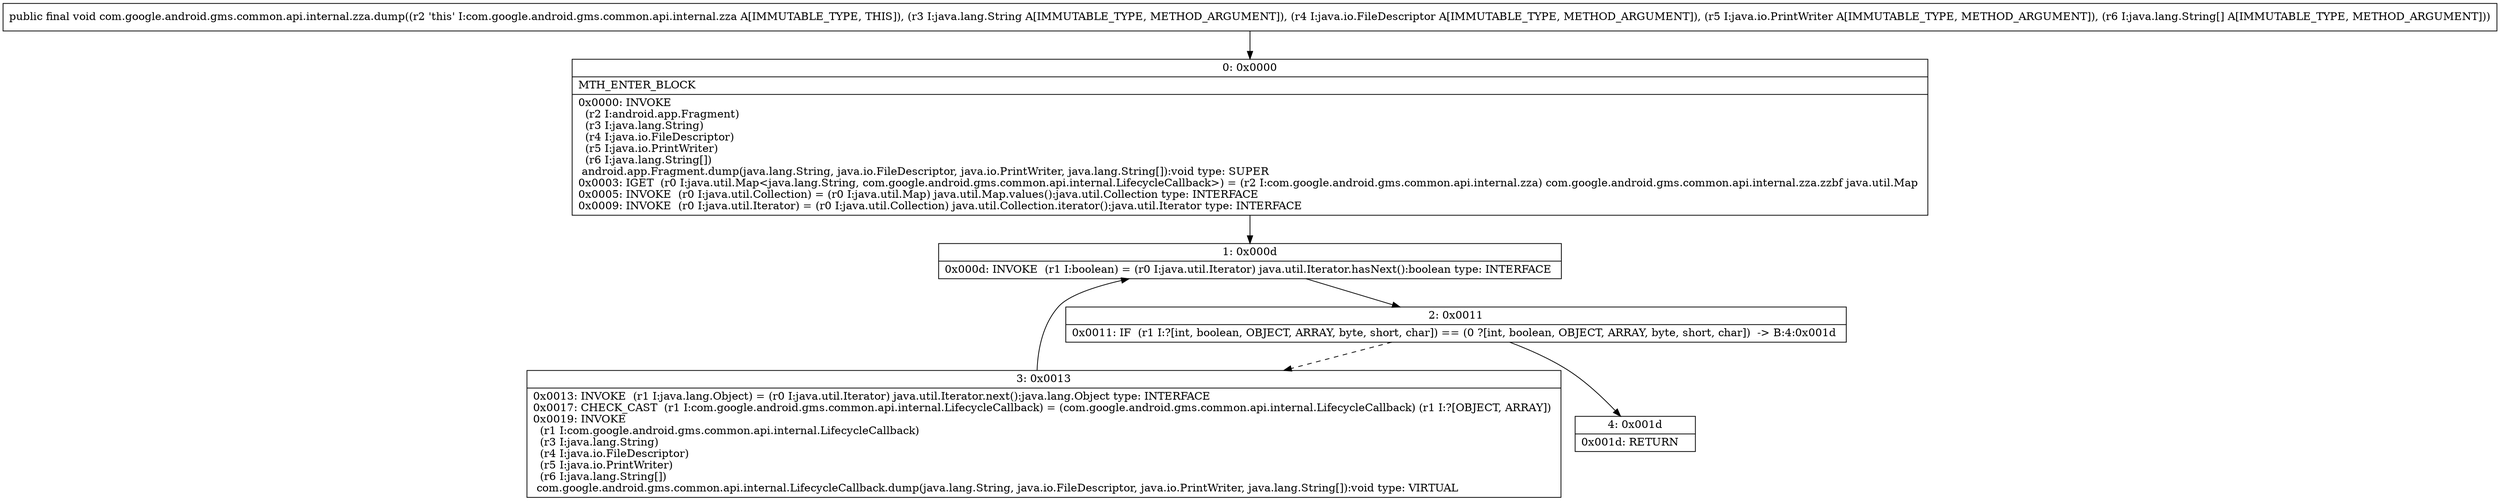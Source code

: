 digraph "CFG forcom.google.android.gms.common.api.internal.zza.dump(Ljava\/lang\/String;Ljava\/io\/FileDescriptor;Ljava\/io\/PrintWriter;[Ljava\/lang\/String;)V" {
Node_0 [shape=record,label="{0\:\ 0x0000|MTH_ENTER_BLOCK\l|0x0000: INVOKE  \l  (r2 I:android.app.Fragment)\l  (r3 I:java.lang.String)\l  (r4 I:java.io.FileDescriptor)\l  (r5 I:java.io.PrintWriter)\l  (r6 I:java.lang.String[])\l android.app.Fragment.dump(java.lang.String, java.io.FileDescriptor, java.io.PrintWriter, java.lang.String[]):void type: SUPER \l0x0003: IGET  (r0 I:java.util.Map\<java.lang.String, com.google.android.gms.common.api.internal.LifecycleCallback\>) = (r2 I:com.google.android.gms.common.api.internal.zza) com.google.android.gms.common.api.internal.zza.zzbf java.util.Map \l0x0005: INVOKE  (r0 I:java.util.Collection) = (r0 I:java.util.Map) java.util.Map.values():java.util.Collection type: INTERFACE \l0x0009: INVOKE  (r0 I:java.util.Iterator) = (r0 I:java.util.Collection) java.util.Collection.iterator():java.util.Iterator type: INTERFACE \l}"];
Node_1 [shape=record,label="{1\:\ 0x000d|0x000d: INVOKE  (r1 I:boolean) = (r0 I:java.util.Iterator) java.util.Iterator.hasNext():boolean type: INTERFACE \l}"];
Node_2 [shape=record,label="{2\:\ 0x0011|0x0011: IF  (r1 I:?[int, boolean, OBJECT, ARRAY, byte, short, char]) == (0 ?[int, boolean, OBJECT, ARRAY, byte, short, char])  \-\> B:4:0x001d \l}"];
Node_3 [shape=record,label="{3\:\ 0x0013|0x0013: INVOKE  (r1 I:java.lang.Object) = (r0 I:java.util.Iterator) java.util.Iterator.next():java.lang.Object type: INTERFACE \l0x0017: CHECK_CAST  (r1 I:com.google.android.gms.common.api.internal.LifecycleCallback) = (com.google.android.gms.common.api.internal.LifecycleCallback) (r1 I:?[OBJECT, ARRAY]) \l0x0019: INVOKE  \l  (r1 I:com.google.android.gms.common.api.internal.LifecycleCallback)\l  (r3 I:java.lang.String)\l  (r4 I:java.io.FileDescriptor)\l  (r5 I:java.io.PrintWriter)\l  (r6 I:java.lang.String[])\l com.google.android.gms.common.api.internal.LifecycleCallback.dump(java.lang.String, java.io.FileDescriptor, java.io.PrintWriter, java.lang.String[]):void type: VIRTUAL \l}"];
Node_4 [shape=record,label="{4\:\ 0x001d|0x001d: RETURN   \l}"];
MethodNode[shape=record,label="{public final void com.google.android.gms.common.api.internal.zza.dump((r2 'this' I:com.google.android.gms.common.api.internal.zza A[IMMUTABLE_TYPE, THIS]), (r3 I:java.lang.String A[IMMUTABLE_TYPE, METHOD_ARGUMENT]), (r4 I:java.io.FileDescriptor A[IMMUTABLE_TYPE, METHOD_ARGUMENT]), (r5 I:java.io.PrintWriter A[IMMUTABLE_TYPE, METHOD_ARGUMENT]), (r6 I:java.lang.String[] A[IMMUTABLE_TYPE, METHOD_ARGUMENT])) }"];
MethodNode -> Node_0;
Node_0 -> Node_1;
Node_1 -> Node_2;
Node_2 -> Node_3[style=dashed];
Node_2 -> Node_4;
Node_3 -> Node_1;
}

